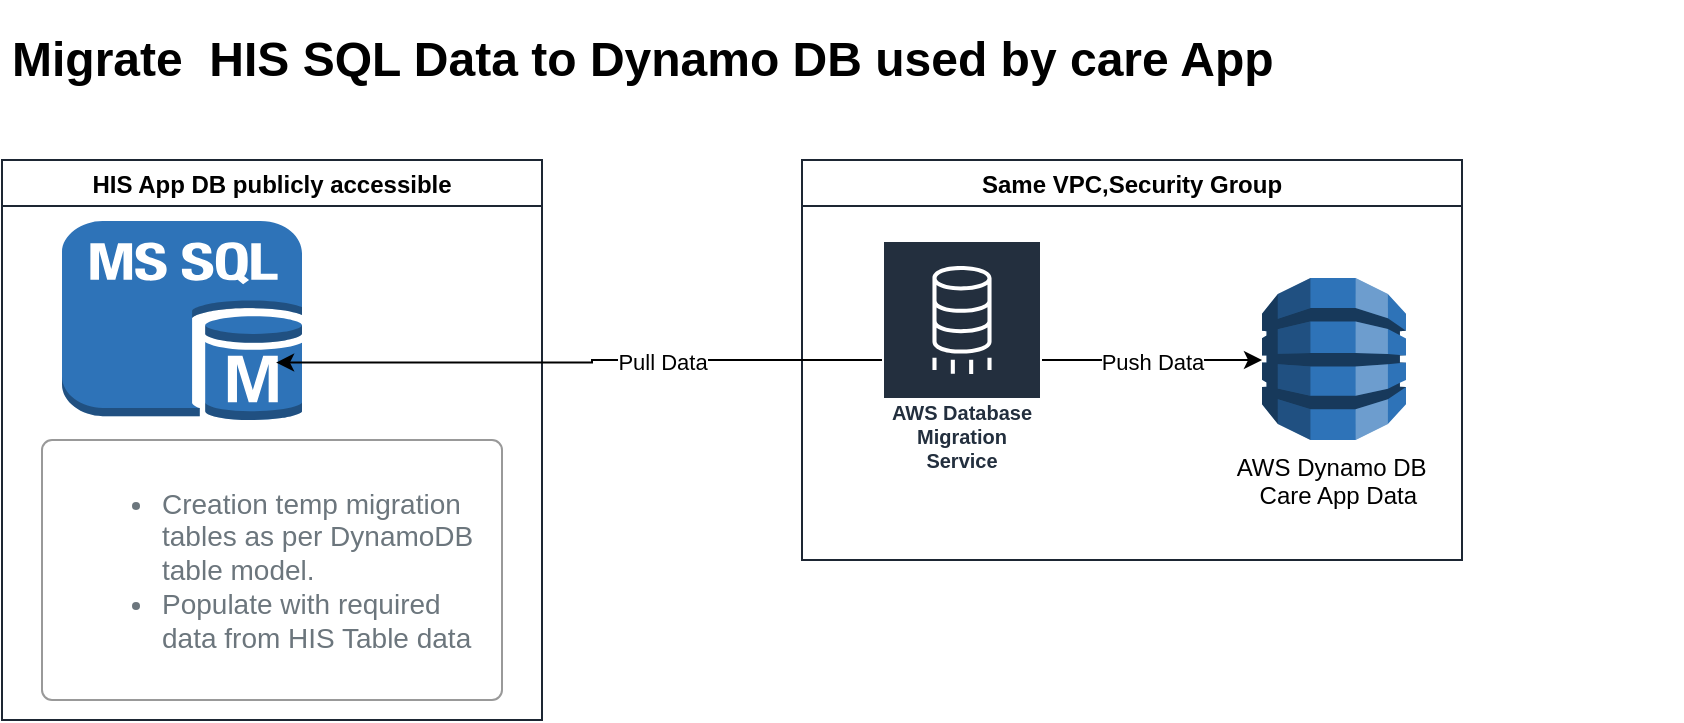 <mxfile version="14.7.0" type="github">
  <diagram id="Ht1M8jgEwFfnCIfOTk4-" name="Page-1">
    <mxGraphModel dx="1483" dy="783" grid="1" gridSize="10" guides="1" tooltips="1" connect="1" arrows="1" fold="1" page="1" pageScale="1" pageWidth="1169" pageHeight="827" math="0" shadow="0">
      <root>
        <mxCell id="0" />
        <mxCell id="1" parent="0" />
        <mxCell id="KkwIyWC0tpA56-c7tn5v-14" value="Same VPC,Security Group" style="swimlane;strokeColor=#1D2633;" vertex="1" parent="1">
          <mxGeometry x="460" y="80" width="330" height="200" as="geometry" />
        </mxCell>
        <mxCell id="KkwIyWC0tpA56-c7tn5v-1" value="AWS Database Migration Service" style="outlineConnect=0;fontColor=#232F3E;gradientColor=none;strokeColor=#ffffff;fillColor=#232F3E;dashed=0;verticalLabelPosition=middle;verticalAlign=bottom;align=center;html=1;whiteSpace=wrap;fontSize=10;fontStyle=1;spacing=3;shape=mxgraph.aws4.productIcon;prIcon=mxgraph.aws4.database_migration_service;" vertex="1" parent="KkwIyWC0tpA56-c7tn5v-14">
          <mxGeometry x="40" y="40" width="80" height="120" as="geometry" />
        </mxCell>
        <mxCell id="KkwIyWC0tpA56-c7tn5v-12" value="AWS Dynamo DB&amp;nbsp;&lt;br&gt;&amp;nbsp;Care App Data" style="outlineConnect=0;dashed=0;verticalLabelPosition=bottom;verticalAlign=top;align=center;html=1;shape=mxgraph.aws3.dynamo_db;fillColor=#2E73B8;gradientColor=none;strokeColor=#1D2633;" vertex="1" parent="KkwIyWC0tpA56-c7tn5v-14">
          <mxGeometry x="230" y="59" width="72" height="81" as="geometry" />
        </mxCell>
        <mxCell id="KkwIyWC0tpA56-c7tn5v-23" value="HIS App DB publicly accessible" style="swimlane;strokeColor=#1D2633;" vertex="1" parent="1">
          <mxGeometry x="60" y="80" width="270" height="280" as="geometry" />
        </mxCell>
        <mxCell id="KkwIyWC0tpA56-c7tn5v-11" value="" style="outlineConnect=0;dashed=0;verticalLabelPosition=bottom;verticalAlign=top;align=center;html=1;shape=mxgraph.aws3.ms_sql_instance;fillColor=#2E73B8;gradientColor=none;" vertex="1" parent="KkwIyWC0tpA56-c7tn5v-23">
          <mxGeometry x="30" y="30.5" width="120" height="100" as="geometry" />
        </mxCell>
        <mxCell id="KkwIyWC0tpA56-c7tn5v-27" value="&lt;ul&gt;&lt;li&gt;&lt;span&gt;Creation temp migration tables as per DynamoDB table model.&lt;/span&gt;&lt;/li&gt;&lt;li&gt;&lt;span&gt;Populate with required data from HIS Table data&lt;/span&gt;&lt;/li&gt;&lt;/ul&gt;" style="html=1;shadow=0;dashed=0;shape=mxgraph.bootstrap.rrect;rSize=5;strokeColor=#999999;strokeWidth=1;fillColor=#FFFFFF;fontColor=#6C767D;whiteSpace=wrap;align=left;verticalAlign=middle;spacingLeft=10;fontSize=14;spacing=10;" vertex="1" parent="KkwIyWC0tpA56-c7tn5v-23">
          <mxGeometry x="20" y="140" width="230" height="130" as="geometry" />
        </mxCell>
        <mxCell id="KkwIyWC0tpA56-c7tn5v-29" value="&lt;h1&gt;Migrate&amp;nbsp; HIS SQL Data to Dynamo DB used by care App&lt;/h1&gt;&lt;p&gt;&lt;br&gt;&lt;/p&gt;" style="text;html=1;strokeColor=none;fillColor=none;spacing=5;spacingTop=-20;whiteSpace=wrap;overflow=hidden;rounded=0;" vertex="1" parent="1">
          <mxGeometry x="60" y="10" width="840" height="60" as="geometry" />
        </mxCell>
        <mxCell id="KkwIyWC0tpA56-c7tn5v-33" style="edgeStyle=orthogonalEdgeStyle;rounded=0;orthogonalLoop=1;jettySize=auto;html=1;entryX=0.892;entryY=0.708;entryDx=0;entryDy=0;entryPerimeter=0;" edge="1" parent="1" source="KkwIyWC0tpA56-c7tn5v-1" target="KkwIyWC0tpA56-c7tn5v-11">
          <mxGeometry relative="1" as="geometry" />
        </mxCell>
        <mxCell id="KkwIyWC0tpA56-c7tn5v-34" value="Pull Data" style="edgeLabel;html=1;align=center;verticalAlign=middle;resizable=0;points=[];" vertex="1" connectable="0" parent="KkwIyWC0tpA56-c7tn5v-33">
          <mxGeometry x="-0.276" y="1" relative="1" as="geometry">
            <mxPoint as="offset" />
          </mxGeometry>
        </mxCell>
        <mxCell id="KkwIyWC0tpA56-c7tn5v-35" value="Push Data" style="edgeStyle=orthogonalEdgeStyle;rounded=0;orthogonalLoop=1;jettySize=auto;html=1;" edge="1" parent="1" source="KkwIyWC0tpA56-c7tn5v-1">
          <mxGeometry relative="1" as="geometry">
            <mxPoint x="690" y="180.0" as="targetPoint" />
          </mxGeometry>
        </mxCell>
      </root>
    </mxGraphModel>
  </diagram>
</mxfile>
